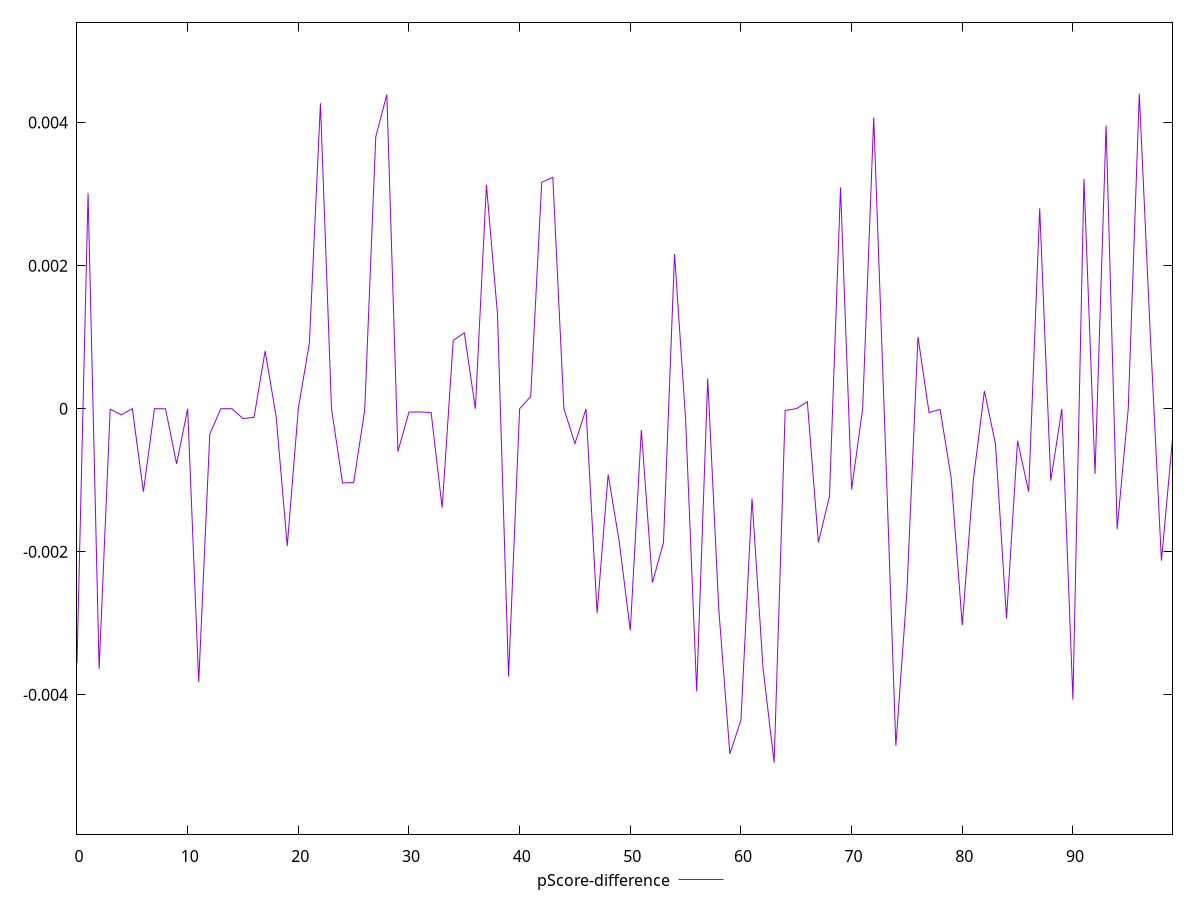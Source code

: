 reset

$pScoreDifference <<EOF
0 -0.0035580122005199333
1 0.003010360987877825
2 -0.0036366243535648976
3 -0.000007866739828332747
4 -0.00008546042256041275
5 -3.2937652605369294e-11
6 -0.0011611577556203123
7 -1.3322676295501878e-14
8 -0.0000014046961609448516
9 -0.0007709894897064418
10 -1.887379141862766e-15
11 -0.0038230560821969073
12 -0.00035465814698065756
13 -3.547672733361651e-8
14 -2.2158133106131572e-9
15 -0.00013793782773363628
16 -0.0001200742353291151
17 0.0008068708482065756
18 -0.00011377821406177713
19 -0.001919599908731584
20 0
21 0.0009179478950065434
22 0.004270001822889169
23 -0.0000012639386943735786
24 -0.0010373548257600618
25 -0.0010338978401670529
26 -0.00001884120746442619
27 0.003802474980855952
28 0.004392164968476164
29 -0.0005979790998151824
30 -0.00004749965032835313
31 -0.00004515675043514911
32 -0.000053558982376911146
33 -0.0013829310468400635
34 0.0009552427289842846
35 0.0010603182647977993
36 0
37 0.0031304011335308024
38 0.0013178672069118491
39 -0.003745213725405483
40 -1.604103960772818e-9
41 0.00017066586549108198
42 0.0031667283635088417
43 0.0032344074619755636
44 0
45 -0.0004869155048552454
46 -0.000003378156934630283
47 -0.0028564351202885474
48 -0.0009204931152263507
49 -0.0018577730312743235
50 -0.0030995096197118377
51 -0.0002967154034116959
52 -0.002432278121305087
53 -0.0018709186649704668
54 0.0021626580003200058
55 -0.0001509671089463538
56 -0.0039499883431808325
57 0.00042117236295435845
58 -0.0028095962847262124
59 -0.004825369767656018
60 -0.004355213277142944
61 -0.001254471963212378
62 -0.0036336890021122503
63 -0.0049480491845732555
64 -0.000023390347963836433
65 -1.4600987086055284e-9
66 0.00009767730530618746
67 -0.0018687382962667698
68 -0.0012270206984927867
69 0.00309299146835329
70 -0.0011292290732840549
71 -8.681277918753949e-12
72 0.004070430593110963
73 -0.0002609954285848204
74 -0.004711026254528017
75 -0.002554603739175043
76 0.001002619641436886
77 -0.00005315781245063267
78 -0.000009914755985107604
79 -0.0009699166990672081
80 -0.0030251447300777556
81 -0.0010010349548474906
82 0.0002474444712029511
83 -0.000489399596046658
84 -0.0029310232175771
85 -0.00044752287662419565
86 -0.0011611577556203123
87 0.00280116088488791
88 -0.001006129691812463
89 -0.0000036968959103989008
90 -0.004068256663787295
91 0.0032122181838130093
92 -0.0009099660182549929
93 0.0039607289261029965
94 -0.0016846931814238353
95 -4.489741911584133e-13
96 0.004402433092654534
97 0.0010168268065130492
98 -0.002125303436957715
99 -0.00042516169573336704
EOF

set key outside below
set xrange [0:99]
set yrange [-0.0059480491845732555:0.005402433092654534]
set trange [-0.0059480491845732555:0.005402433092654534]
set terminal svg size 640, 500 enhanced background rgb 'white'
set output "report/report_00029_2021-02-24T13-36-40.390Z/total-blocking-time/samples/agenda/pScore-difference/values.svg"

plot $pScoreDifference title "pScore-difference" with line

reset

